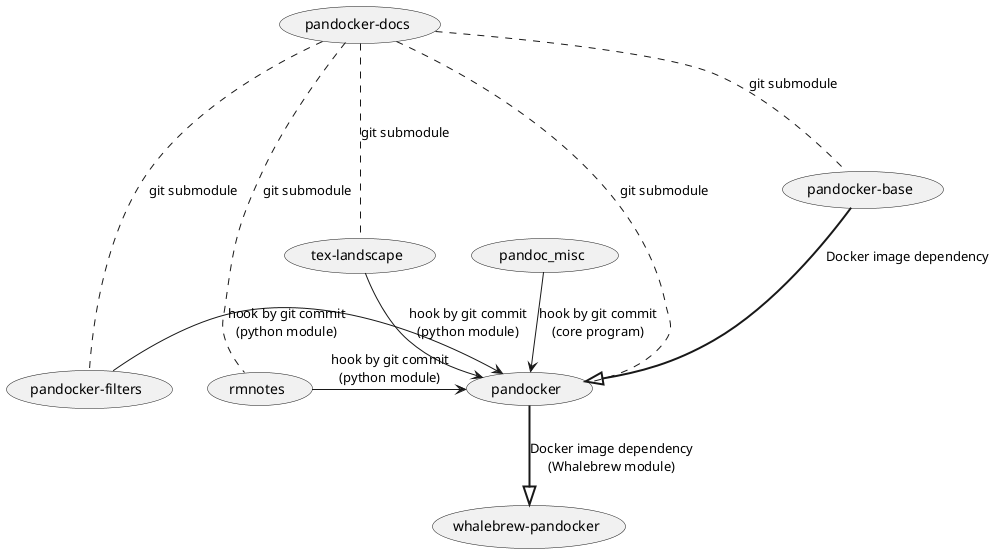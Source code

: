 @startuml
(pandoc_misc)
(pandocker)
(pandocker-base)
(pandocker-filters)
(pandocker-docs)
(tex-landscape)

(pandoc_misc) --> (pandocker) : hook by git commit\n(core program)

(pandocker-filters) -> (pandocker) : hook by git commit\n(python module)

(rmnotes) -> (pandocker) : hook by git commit\n(python module)
(tex-landscape) --> (pandocker) : hook by git commit\n(python module)
(pandocker-base) ==|> (pandocker) : Docker image dependency

(pandocker) ==|> (whalebrew-pandocker) : Docker image dependency\n(Whalebrew module)

(rmnotes) ..u.. (pandocker-docs) : git submodule
(tex-landscape) ..u. (pandocker-docs) : git submodule
(pandocker-base) .u. (pandocker-docs) : git submodule
(pandocker) .u. (pandocker-docs) : git submodule
(pandocker-filters) ..u.. (pandocker-docs) : git submodule
@enduml
